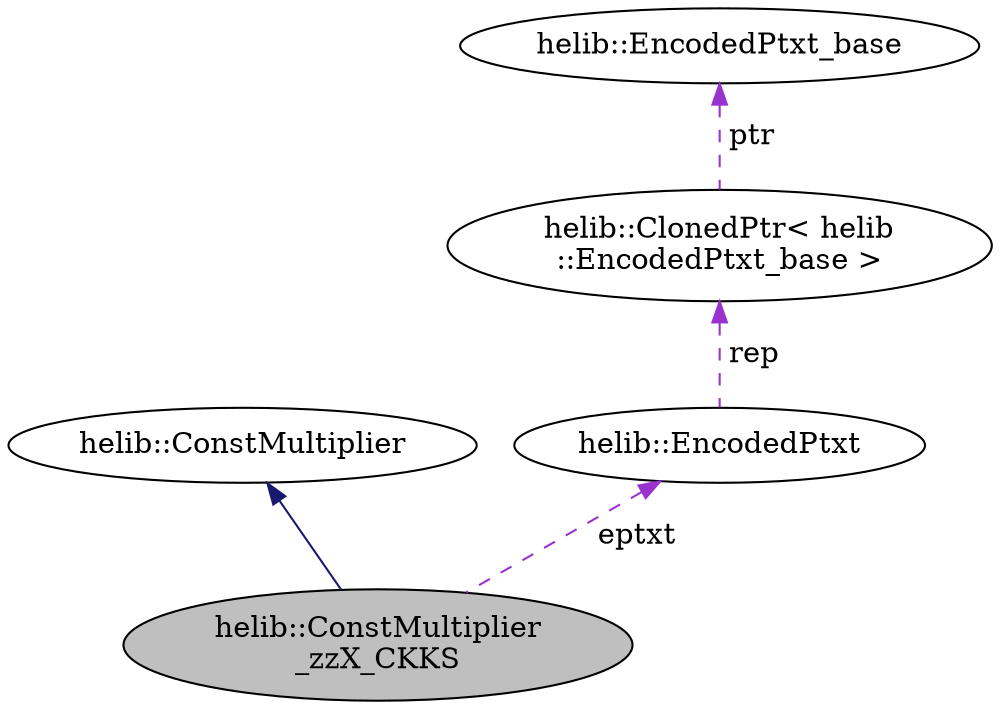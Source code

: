 digraph "helib::ConstMultiplier_zzX_CKKS"
{
  N2 [label="helib::ConstMultiplier\l_zzX_CKKS",color="black", fillcolor="grey75", style="filled", fontcolor="black"];
  N3 -> N2 [dir="back",color="midnightblue",style="solid"];
  N3 [label="helib::ConstMultiplier",color="black", fillcolor="white", style="filled"];
  N4 -> N2 [dir="back",color="darkorchid3",style="dashed",label=" eptxt" ];
  N4 [label="helib::EncodedPtxt",color="black", fillcolor="white", style="filled"];
  N5 -> N4 [dir="back",color="darkorchid3",style="dashed",label=" rep" ];
  N5 [label="helib::ClonedPtr\< helib\l::EncodedPtxt_base \>",color="black", fillcolor="white", style="filled"];
  N6 -> N5 [dir="back",color="darkorchid3",style="dashed",label=" ptr" ];
  N6 [label="helib::EncodedPtxt_base",color="black", fillcolor="white", style="filled"];
}
digraph "helib::ConstMultiplier_zzX_CKKS"
{
  N0 [label="helib::ConstMultiplier\l_zzX_CKKS",color="black", fillcolor="grey75", style="filled", fontcolor="black"];
  N1 -> N0 [dir="back",color="midnightblue",style="solid"];
  N1 [label="helib::ConstMultiplier",color="black", fillcolor="white", style="filled"];
}
